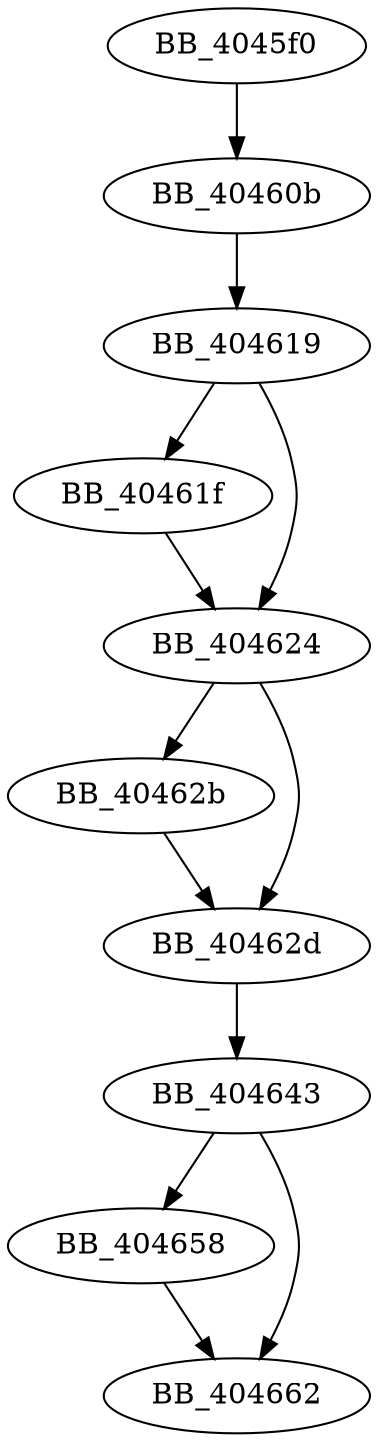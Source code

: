 DiGraph sub_4045F0{
BB_4045f0->BB_40460b
BB_40460b->BB_404619
BB_404619->BB_40461f
BB_404619->BB_404624
BB_40461f->BB_404624
BB_404624->BB_40462b
BB_404624->BB_40462d
BB_40462b->BB_40462d
BB_40462d->BB_404643
BB_404643->BB_404658
BB_404643->BB_404662
BB_404658->BB_404662
}
